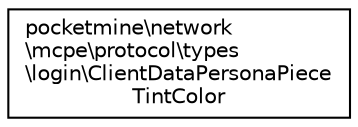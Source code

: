 digraph "Graphical Class Hierarchy"
{
 // INTERACTIVE_SVG=YES
 // LATEX_PDF_SIZE
  edge [fontname="Helvetica",fontsize="10",labelfontname="Helvetica",labelfontsize="10"];
  node [fontname="Helvetica",fontsize="10",shape=record];
  rankdir="LR";
  Node0 [label="pocketmine\\network\l\\mcpe\\protocol\\types\l\\login\\ClientDataPersonaPiece\lTintColor",height=0.2,width=0.4,color="black", fillcolor="white", style="filled",URL="$dc/d67/classpocketmine_1_1network_1_1mcpe_1_1protocol_1_1types_1_1login_1_1_client_data_persona_piece_tint_color.html",tooltip=" "];
}
